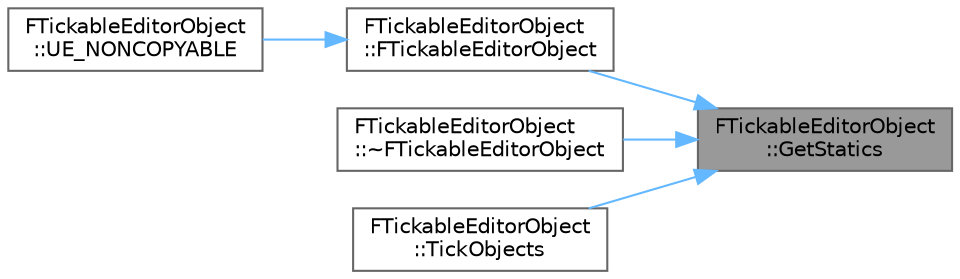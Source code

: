 digraph "FTickableEditorObject::GetStatics"
{
 // INTERACTIVE_SVG=YES
 // LATEX_PDF_SIZE
  bgcolor="transparent";
  edge [fontname=Helvetica,fontsize=10,labelfontname=Helvetica,labelfontsize=10];
  node [fontname=Helvetica,fontsize=10,shape=box,height=0.2,width=0.4];
  rankdir="RL";
  Node1 [id="Node000001",label="FTickableEditorObject\l::GetStatics",height=0.2,width=0.4,color="gray40", fillcolor="grey60", style="filled", fontcolor="black",tooltip="Returns the tracking struct for this type."];
  Node1 -> Node2 [id="edge1_Node000001_Node000002",dir="back",color="steelblue1",style="solid",tooltip=" "];
  Node2 [id="Node000002",label="FTickableEditorObject\l::FTickableEditorObject",height=0.2,width=0.4,color="grey40", fillcolor="white", style="filled",URL="$d5/d90/classFTickableEditorObject.html#a8da8a05d469bb91928c4bdb5ea547699",tooltip="Registers this instance with the static array of tickable objects."];
  Node2 -> Node3 [id="edge2_Node000002_Node000003",dir="back",color="steelblue1",style="solid",tooltip=" "];
  Node3 [id="Node000003",label="FTickableEditorObject\l::UE_NONCOPYABLE",height=0.2,width=0.4,color="grey40", fillcolor="white", style="filled",URL="$d5/d90/classFTickableEditorObject.html#ac728d69854813ce59c45cf55e36ec50f",tooltip=" "];
  Node1 -> Node4 [id="edge3_Node000001_Node000004",dir="back",color="steelblue1",style="solid",tooltip=" "];
  Node4 [id="Node000004",label="FTickableEditorObject\l::~FTickableEditorObject",height=0.2,width=0.4,color="grey40", fillcolor="white", style="filled",URL="$d5/d90/classFTickableEditorObject.html#a5c825790eb96acd5955edd031aecdf77",tooltip="Removes this instance from the static array of tickable objects."];
  Node1 -> Node5 [id="edge4_Node000001_Node000005",dir="back",color="steelblue1",style="solid",tooltip=" "];
  Node5 [id="Node000005",label="FTickableEditorObject\l::TickObjects",height=0.2,width=0.4,color="grey40", fillcolor="white", style="filled",URL="$d5/d90/classFTickableEditorObject.html#abeafb13614a5ceeb14227261a22dd001",tooltip="Calls Tick on every tickable editor object with tick enabled."];
}
